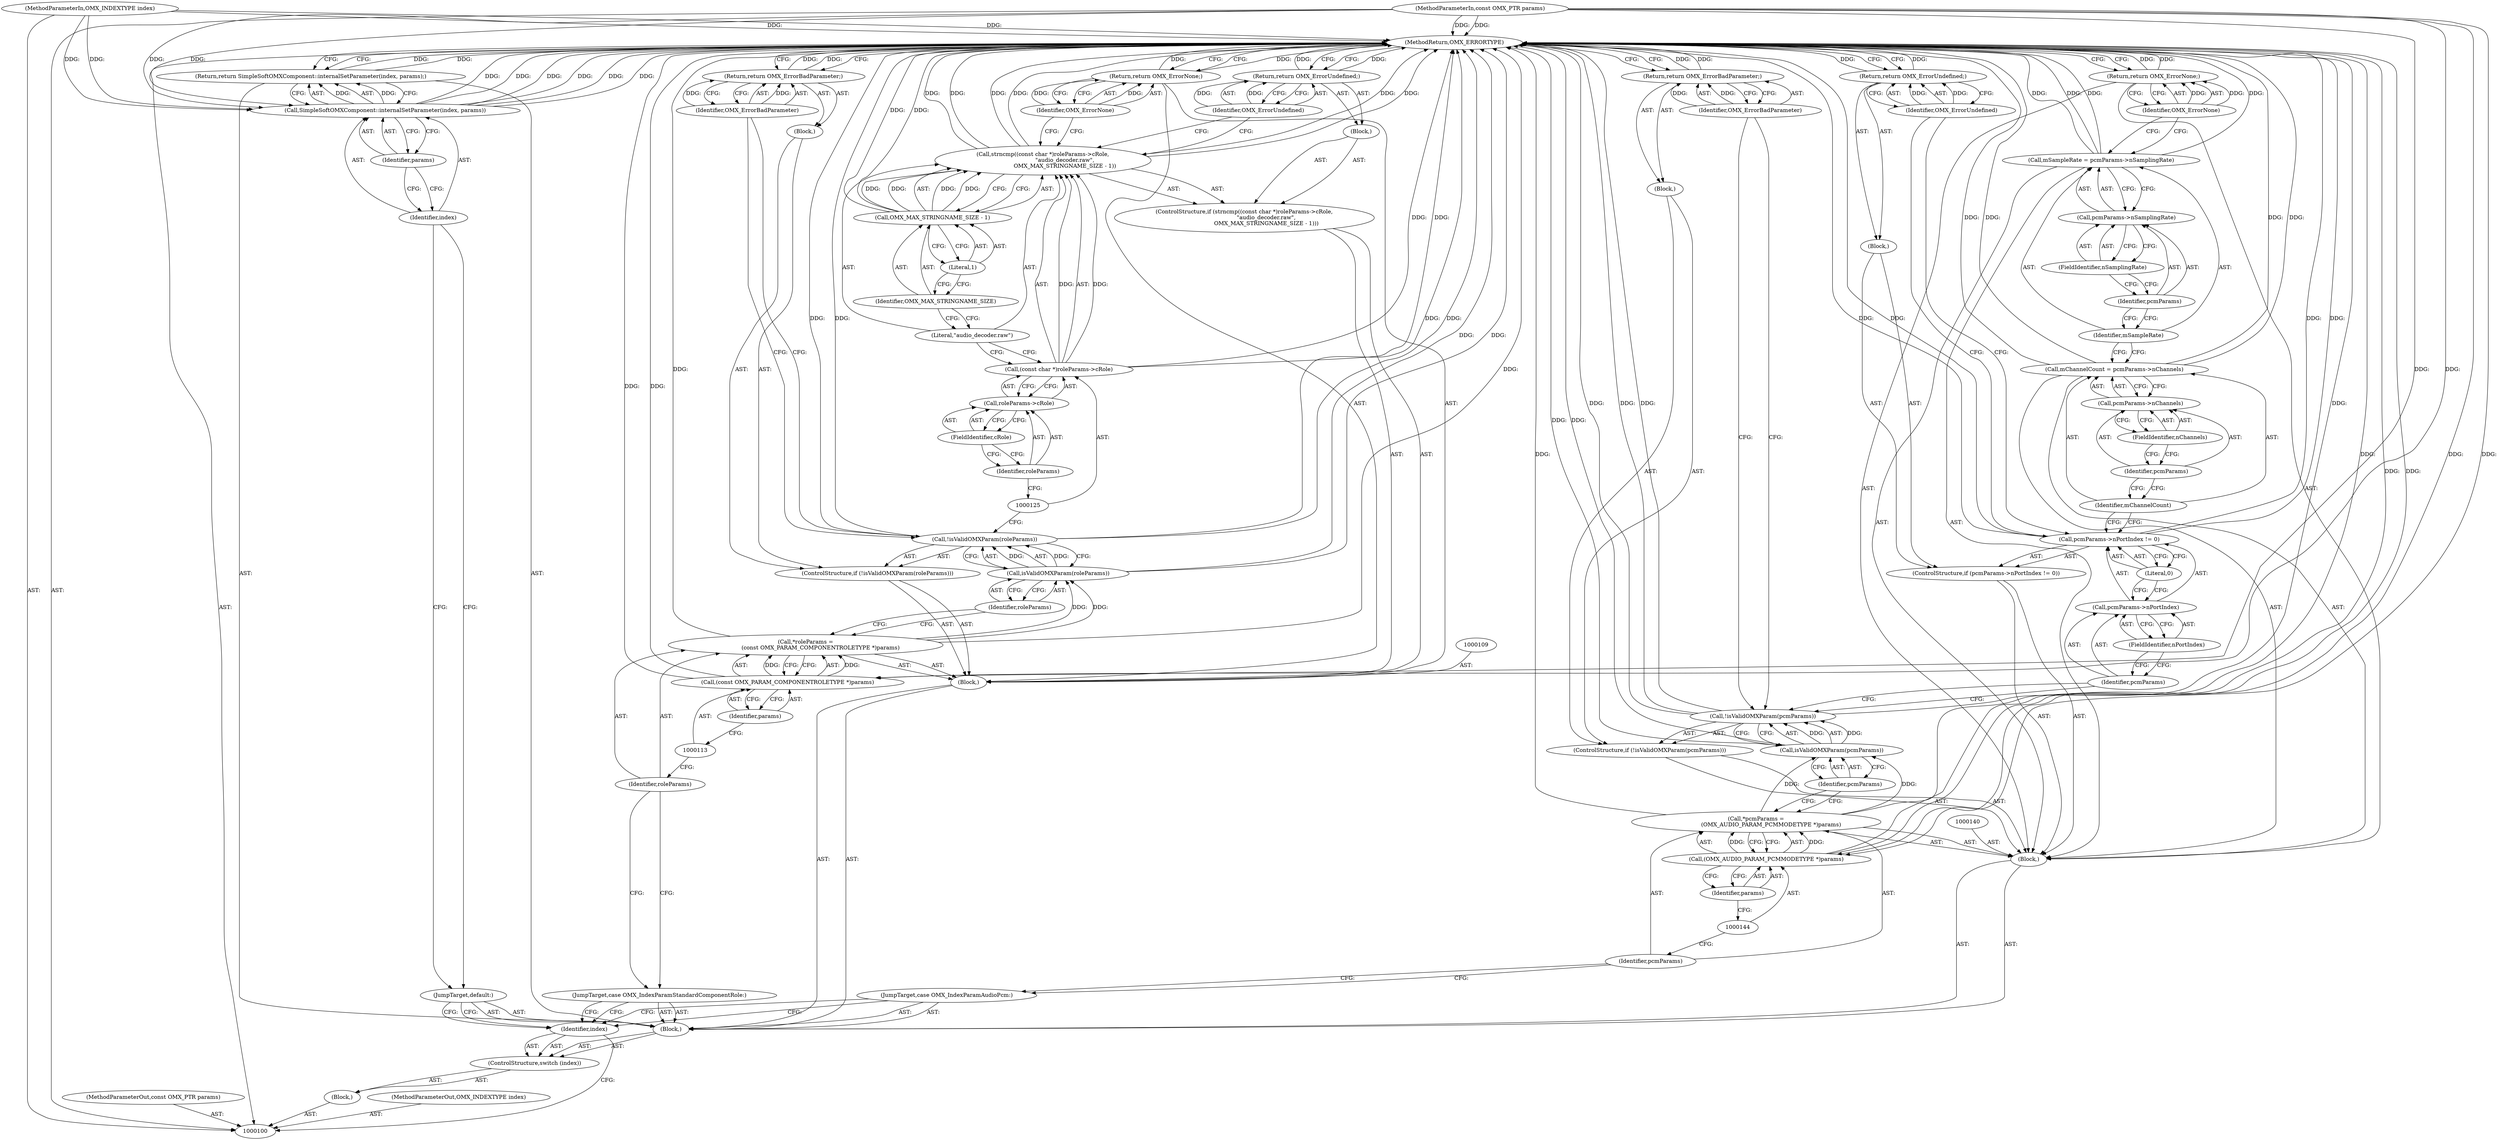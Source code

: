 digraph "0_Android_295c883fe3105b19bcd0f9e07d54c6b589fc5bff_33" {
"1000179" [label="(MethodReturn,OMX_ERRORTYPE)"];
"1000115" [label="(ControlStructure,if (!isValidOMXParam(roleParams)))"];
"1000116" [label="(Call,!isValidOMXParam(roleParams))"];
"1000117" [label="(Call,isValidOMXParam(roleParams))"];
"1000118" [label="(Identifier,roleParams)"];
"1000119" [label="(Block,)"];
"1000120" [label="(Return,return OMX_ErrorBadParameter;)"];
"1000121" [label="(Identifier,OMX_ErrorBadParameter)"];
"1000122" [label="(ControlStructure,if (strncmp((const char *)roleParams->cRole,\n                         \"audio_decoder.raw\",\n                         OMX_MAX_STRINGNAME_SIZE - 1)))"];
"1000123" [label="(Call,strncmp((const char *)roleParams->cRole,\n                         \"audio_decoder.raw\",\n                         OMX_MAX_STRINGNAME_SIZE - 1))"];
"1000124" [label="(Call,(const char *)roleParams->cRole)"];
"1000126" [label="(Call,roleParams->cRole)"];
"1000127" [label="(Identifier,roleParams)"];
"1000128" [label="(FieldIdentifier,cRole)"];
"1000129" [label="(Literal,\"audio_decoder.raw\")"];
"1000130" [label="(Call,OMX_MAX_STRINGNAME_SIZE - 1)"];
"1000131" [label="(Identifier,OMX_MAX_STRINGNAME_SIZE)"];
"1000132" [label="(Literal,1)"];
"1000133" [label="(Block,)"];
"1000134" [label="(Return,return OMX_ErrorUndefined;)"];
"1000135" [label="(Identifier,OMX_ErrorUndefined)"];
"1000102" [label="(MethodParameterIn,const OMX_PTR params)"];
"1000235" [label="(MethodParameterOut,const OMX_PTR params)"];
"1000103" [label="(Block,)"];
"1000101" [label="(MethodParameterIn,OMX_INDEXTYPE index)"];
"1000234" [label="(MethodParameterOut,OMX_INDEXTYPE index)"];
"1000136" [label="(Return,return OMX_ErrorNone;)"];
"1000137" [label="(Identifier,OMX_ErrorNone)"];
"1000138" [label="(JumpTarget,case OMX_IndexParamAudioPcm:)"];
"1000139" [label="(Block,)"];
"1000141" [label="(Call,*pcmParams =\n                 (OMX_AUDIO_PARAM_PCMMODETYPE *)params)"];
"1000142" [label="(Identifier,pcmParams)"];
"1000143" [label="(Call,(OMX_AUDIO_PARAM_PCMMODETYPE *)params)"];
"1000145" [label="(Identifier,params)"];
"1000146" [label="(ControlStructure,if (!isValidOMXParam(pcmParams)))"];
"1000147" [label="(Call,!isValidOMXParam(pcmParams))"];
"1000148" [label="(Call,isValidOMXParam(pcmParams))"];
"1000149" [label="(Identifier,pcmParams)"];
"1000150" [label="(Block,)"];
"1000104" [label="(ControlStructure,switch (index))"];
"1000106" [label="(Block,)"];
"1000105" [label="(Identifier,index)"];
"1000151" [label="(Return,return OMX_ErrorBadParameter;)"];
"1000152" [label="(Identifier,OMX_ErrorBadParameter)"];
"1000153" [label="(ControlStructure,if (pcmParams->nPortIndex != 0))"];
"1000154" [label="(Call,pcmParams->nPortIndex != 0)"];
"1000155" [label="(Call,pcmParams->nPortIndex)"];
"1000156" [label="(Identifier,pcmParams)"];
"1000157" [label="(FieldIdentifier,nPortIndex)"];
"1000158" [label="(Literal,0)"];
"1000159" [label="(Block,)"];
"1000160" [label="(Return,return OMX_ErrorUndefined;)"];
"1000161" [label="(Identifier,OMX_ErrorUndefined)"];
"1000162" [label="(Call,mChannelCount = pcmParams->nChannels)"];
"1000163" [label="(Identifier,mChannelCount)"];
"1000164" [label="(Call,pcmParams->nChannels)"];
"1000165" [label="(Identifier,pcmParams)"];
"1000166" [label="(FieldIdentifier,nChannels)"];
"1000167" [label="(Call,mSampleRate = pcmParams->nSamplingRate)"];
"1000168" [label="(Identifier,mSampleRate)"];
"1000169" [label="(Call,pcmParams->nSamplingRate)"];
"1000170" [label="(Identifier,pcmParams)"];
"1000171" [label="(FieldIdentifier,nSamplingRate)"];
"1000107" [label="(JumpTarget,case OMX_IndexParamStandardComponentRole:)"];
"1000172" [label="(Return,return OMX_ErrorNone;)"];
"1000173" [label="(Identifier,OMX_ErrorNone)"];
"1000174" [label="(JumpTarget,default:)"];
"1000175" [label="(Return,return SimpleSoftOMXComponent::internalSetParameter(index, params);)"];
"1000177" [label="(Identifier,index)"];
"1000178" [label="(Identifier,params)"];
"1000176" [label="(Call,SimpleSoftOMXComponent::internalSetParameter(index, params))"];
"1000108" [label="(Block,)"];
"1000110" [label="(Call,*roleParams =\n                 (const OMX_PARAM_COMPONENTROLETYPE *)params)"];
"1000111" [label="(Identifier,roleParams)"];
"1000112" [label="(Call,(const OMX_PARAM_COMPONENTROLETYPE *)params)"];
"1000114" [label="(Identifier,params)"];
"1000179" -> "1000100"  [label="AST: "];
"1000179" -> "1000120"  [label="CFG: "];
"1000179" -> "1000134"  [label="CFG: "];
"1000179" -> "1000136"  [label="CFG: "];
"1000179" -> "1000151"  [label="CFG: "];
"1000179" -> "1000160"  [label="CFG: "];
"1000179" -> "1000172"  [label="CFG: "];
"1000179" -> "1000175"  [label="CFG: "];
"1000136" -> "1000179"  [label="DDG: "];
"1000134" -> "1000179"  [label="DDG: "];
"1000120" -> "1000179"  [label="DDG: "];
"1000172" -> "1000179"  [label="DDG: "];
"1000167" -> "1000179"  [label="DDG: "];
"1000167" -> "1000179"  [label="DDG: "];
"1000112" -> "1000179"  [label="DDG: "];
"1000117" -> "1000179"  [label="DDG: "];
"1000154" -> "1000179"  [label="DDG: "];
"1000154" -> "1000179"  [label="DDG: "];
"1000176" -> "1000179"  [label="DDG: "];
"1000176" -> "1000179"  [label="DDG: "];
"1000176" -> "1000179"  [label="DDG: "];
"1000116" -> "1000179"  [label="DDG: "];
"1000116" -> "1000179"  [label="DDG: "];
"1000123" -> "1000179"  [label="DDG: "];
"1000123" -> "1000179"  [label="DDG: "];
"1000123" -> "1000179"  [label="DDG: "];
"1000162" -> "1000179"  [label="DDG: "];
"1000162" -> "1000179"  [label="DDG: "];
"1000124" -> "1000179"  [label="DDG: "];
"1000148" -> "1000179"  [label="DDG: "];
"1000147" -> "1000179"  [label="DDG: "];
"1000147" -> "1000179"  [label="DDG: "];
"1000102" -> "1000179"  [label="DDG: "];
"1000110" -> "1000179"  [label="DDG: "];
"1000101" -> "1000179"  [label="DDG: "];
"1000141" -> "1000179"  [label="DDG: "];
"1000143" -> "1000179"  [label="DDG: "];
"1000130" -> "1000179"  [label="DDG: "];
"1000175" -> "1000179"  [label="DDG: "];
"1000151" -> "1000179"  [label="DDG: "];
"1000160" -> "1000179"  [label="DDG: "];
"1000115" -> "1000108"  [label="AST: "];
"1000116" -> "1000115"  [label="AST: "];
"1000119" -> "1000115"  [label="AST: "];
"1000116" -> "1000115"  [label="AST: "];
"1000116" -> "1000117"  [label="CFG: "];
"1000117" -> "1000116"  [label="AST: "];
"1000121" -> "1000116"  [label="CFG: "];
"1000125" -> "1000116"  [label="CFG: "];
"1000116" -> "1000179"  [label="DDG: "];
"1000116" -> "1000179"  [label="DDG: "];
"1000117" -> "1000116"  [label="DDG: "];
"1000117" -> "1000116"  [label="AST: "];
"1000117" -> "1000118"  [label="CFG: "];
"1000118" -> "1000117"  [label="AST: "];
"1000116" -> "1000117"  [label="CFG: "];
"1000117" -> "1000179"  [label="DDG: "];
"1000117" -> "1000116"  [label="DDG: "];
"1000110" -> "1000117"  [label="DDG: "];
"1000118" -> "1000117"  [label="AST: "];
"1000118" -> "1000110"  [label="CFG: "];
"1000117" -> "1000118"  [label="CFG: "];
"1000119" -> "1000115"  [label="AST: "];
"1000120" -> "1000119"  [label="AST: "];
"1000120" -> "1000119"  [label="AST: "];
"1000120" -> "1000121"  [label="CFG: "];
"1000121" -> "1000120"  [label="AST: "];
"1000179" -> "1000120"  [label="CFG: "];
"1000120" -> "1000179"  [label="DDG: "];
"1000121" -> "1000120"  [label="DDG: "];
"1000121" -> "1000120"  [label="AST: "];
"1000121" -> "1000116"  [label="CFG: "];
"1000120" -> "1000121"  [label="CFG: "];
"1000121" -> "1000120"  [label="DDG: "];
"1000122" -> "1000108"  [label="AST: "];
"1000123" -> "1000122"  [label="AST: "];
"1000133" -> "1000122"  [label="AST: "];
"1000123" -> "1000122"  [label="AST: "];
"1000123" -> "1000130"  [label="CFG: "];
"1000124" -> "1000123"  [label="AST: "];
"1000129" -> "1000123"  [label="AST: "];
"1000130" -> "1000123"  [label="AST: "];
"1000135" -> "1000123"  [label="CFG: "];
"1000137" -> "1000123"  [label="CFG: "];
"1000123" -> "1000179"  [label="DDG: "];
"1000123" -> "1000179"  [label="DDG: "];
"1000123" -> "1000179"  [label="DDG: "];
"1000124" -> "1000123"  [label="DDG: "];
"1000130" -> "1000123"  [label="DDG: "];
"1000130" -> "1000123"  [label="DDG: "];
"1000124" -> "1000123"  [label="AST: "];
"1000124" -> "1000126"  [label="CFG: "];
"1000125" -> "1000124"  [label="AST: "];
"1000126" -> "1000124"  [label="AST: "];
"1000129" -> "1000124"  [label="CFG: "];
"1000124" -> "1000179"  [label="DDG: "];
"1000124" -> "1000123"  [label="DDG: "];
"1000126" -> "1000124"  [label="AST: "];
"1000126" -> "1000128"  [label="CFG: "];
"1000127" -> "1000126"  [label="AST: "];
"1000128" -> "1000126"  [label="AST: "];
"1000124" -> "1000126"  [label="CFG: "];
"1000127" -> "1000126"  [label="AST: "];
"1000127" -> "1000125"  [label="CFG: "];
"1000128" -> "1000127"  [label="CFG: "];
"1000128" -> "1000126"  [label="AST: "];
"1000128" -> "1000127"  [label="CFG: "];
"1000126" -> "1000128"  [label="CFG: "];
"1000129" -> "1000123"  [label="AST: "];
"1000129" -> "1000124"  [label="CFG: "];
"1000131" -> "1000129"  [label="CFG: "];
"1000130" -> "1000123"  [label="AST: "];
"1000130" -> "1000132"  [label="CFG: "];
"1000131" -> "1000130"  [label="AST: "];
"1000132" -> "1000130"  [label="AST: "];
"1000123" -> "1000130"  [label="CFG: "];
"1000130" -> "1000179"  [label="DDG: "];
"1000130" -> "1000123"  [label="DDG: "];
"1000130" -> "1000123"  [label="DDG: "];
"1000131" -> "1000130"  [label="AST: "];
"1000131" -> "1000129"  [label="CFG: "];
"1000132" -> "1000131"  [label="CFG: "];
"1000132" -> "1000130"  [label="AST: "];
"1000132" -> "1000131"  [label="CFG: "];
"1000130" -> "1000132"  [label="CFG: "];
"1000133" -> "1000122"  [label="AST: "];
"1000134" -> "1000133"  [label="AST: "];
"1000134" -> "1000133"  [label="AST: "];
"1000134" -> "1000135"  [label="CFG: "];
"1000135" -> "1000134"  [label="AST: "];
"1000179" -> "1000134"  [label="CFG: "];
"1000134" -> "1000179"  [label="DDG: "];
"1000135" -> "1000134"  [label="DDG: "];
"1000135" -> "1000134"  [label="AST: "];
"1000135" -> "1000123"  [label="CFG: "];
"1000134" -> "1000135"  [label="CFG: "];
"1000135" -> "1000134"  [label="DDG: "];
"1000102" -> "1000100"  [label="AST: "];
"1000102" -> "1000179"  [label="DDG: "];
"1000102" -> "1000112"  [label="DDG: "];
"1000102" -> "1000143"  [label="DDG: "];
"1000102" -> "1000176"  [label="DDG: "];
"1000235" -> "1000100"  [label="AST: "];
"1000103" -> "1000100"  [label="AST: "];
"1000104" -> "1000103"  [label="AST: "];
"1000101" -> "1000100"  [label="AST: "];
"1000101" -> "1000179"  [label="DDG: "];
"1000101" -> "1000176"  [label="DDG: "];
"1000234" -> "1000100"  [label="AST: "];
"1000136" -> "1000108"  [label="AST: "];
"1000136" -> "1000137"  [label="CFG: "];
"1000137" -> "1000136"  [label="AST: "];
"1000179" -> "1000136"  [label="CFG: "];
"1000136" -> "1000179"  [label="DDG: "];
"1000137" -> "1000136"  [label="DDG: "];
"1000137" -> "1000136"  [label="AST: "];
"1000137" -> "1000123"  [label="CFG: "];
"1000136" -> "1000137"  [label="CFG: "];
"1000137" -> "1000136"  [label="DDG: "];
"1000138" -> "1000106"  [label="AST: "];
"1000138" -> "1000105"  [label="CFG: "];
"1000142" -> "1000138"  [label="CFG: "];
"1000139" -> "1000106"  [label="AST: "];
"1000140" -> "1000139"  [label="AST: "];
"1000141" -> "1000139"  [label="AST: "];
"1000146" -> "1000139"  [label="AST: "];
"1000153" -> "1000139"  [label="AST: "];
"1000162" -> "1000139"  [label="AST: "];
"1000167" -> "1000139"  [label="AST: "];
"1000172" -> "1000139"  [label="AST: "];
"1000141" -> "1000139"  [label="AST: "];
"1000141" -> "1000143"  [label="CFG: "];
"1000142" -> "1000141"  [label="AST: "];
"1000143" -> "1000141"  [label="AST: "];
"1000149" -> "1000141"  [label="CFG: "];
"1000141" -> "1000179"  [label="DDG: "];
"1000143" -> "1000141"  [label="DDG: "];
"1000141" -> "1000148"  [label="DDG: "];
"1000142" -> "1000141"  [label="AST: "];
"1000142" -> "1000138"  [label="CFG: "];
"1000144" -> "1000142"  [label="CFG: "];
"1000143" -> "1000141"  [label="AST: "];
"1000143" -> "1000145"  [label="CFG: "];
"1000144" -> "1000143"  [label="AST: "];
"1000145" -> "1000143"  [label="AST: "];
"1000141" -> "1000143"  [label="CFG: "];
"1000143" -> "1000179"  [label="DDG: "];
"1000143" -> "1000141"  [label="DDG: "];
"1000102" -> "1000143"  [label="DDG: "];
"1000145" -> "1000143"  [label="AST: "];
"1000145" -> "1000144"  [label="CFG: "];
"1000143" -> "1000145"  [label="CFG: "];
"1000146" -> "1000139"  [label="AST: "];
"1000147" -> "1000146"  [label="AST: "];
"1000150" -> "1000146"  [label="AST: "];
"1000147" -> "1000146"  [label="AST: "];
"1000147" -> "1000148"  [label="CFG: "];
"1000148" -> "1000147"  [label="AST: "];
"1000152" -> "1000147"  [label="CFG: "];
"1000156" -> "1000147"  [label="CFG: "];
"1000147" -> "1000179"  [label="DDG: "];
"1000147" -> "1000179"  [label="DDG: "];
"1000148" -> "1000147"  [label="DDG: "];
"1000148" -> "1000147"  [label="AST: "];
"1000148" -> "1000149"  [label="CFG: "];
"1000149" -> "1000148"  [label="AST: "];
"1000147" -> "1000148"  [label="CFG: "];
"1000148" -> "1000179"  [label="DDG: "];
"1000148" -> "1000147"  [label="DDG: "];
"1000141" -> "1000148"  [label="DDG: "];
"1000149" -> "1000148"  [label="AST: "];
"1000149" -> "1000141"  [label="CFG: "];
"1000148" -> "1000149"  [label="CFG: "];
"1000150" -> "1000146"  [label="AST: "];
"1000151" -> "1000150"  [label="AST: "];
"1000104" -> "1000103"  [label="AST: "];
"1000105" -> "1000104"  [label="AST: "];
"1000106" -> "1000104"  [label="AST: "];
"1000106" -> "1000104"  [label="AST: "];
"1000107" -> "1000106"  [label="AST: "];
"1000108" -> "1000106"  [label="AST: "];
"1000138" -> "1000106"  [label="AST: "];
"1000139" -> "1000106"  [label="AST: "];
"1000174" -> "1000106"  [label="AST: "];
"1000175" -> "1000106"  [label="AST: "];
"1000105" -> "1000104"  [label="AST: "];
"1000105" -> "1000100"  [label="CFG: "];
"1000107" -> "1000105"  [label="CFG: "];
"1000138" -> "1000105"  [label="CFG: "];
"1000174" -> "1000105"  [label="CFG: "];
"1000151" -> "1000150"  [label="AST: "];
"1000151" -> "1000152"  [label="CFG: "];
"1000152" -> "1000151"  [label="AST: "];
"1000179" -> "1000151"  [label="CFG: "];
"1000151" -> "1000179"  [label="DDG: "];
"1000152" -> "1000151"  [label="DDG: "];
"1000152" -> "1000151"  [label="AST: "];
"1000152" -> "1000147"  [label="CFG: "];
"1000151" -> "1000152"  [label="CFG: "];
"1000152" -> "1000151"  [label="DDG: "];
"1000153" -> "1000139"  [label="AST: "];
"1000154" -> "1000153"  [label="AST: "];
"1000159" -> "1000153"  [label="AST: "];
"1000154" -> "1000153"  [label="AST: "];
"1000154" -> "1000158"  [label="CFG: "];
"1000155" -> "1000154"  [label="AST: "];
"1000158" -> "1000154"  [label="AST: "];
"1000161" -> "1000154"  [label="CFG: "];
"1000163" -> "1000154"  [label="CFG: "];
"1000154" -> "1000179"  [label="DDG: "];
"1000154" -> "1000179"  [label="DDG: "];
"1000155" -> "1000154"  [label="AST: "];
"1000155" -> "1000157"  [label="CFG: "];
"1000156" -> "1000155"  [label="AST: "];
"1000157" -> "1000155"  [label="AST: "];
"1000158" -> "1000155"  [label="CFG: "];
"1000156" -> "1000155"  [label="AST: "];
"1000156" -> "1000147"  [label="CFG: "];
"1000157" -> "1000156"  [label="CFG: "];
"1000157" -> "1000155"  [label="AST: "];
"1000157" -> "1000156"  [label="CFG: "];
"1000155" -> "1000157"  [label="CFG: "];
"1000158" -> "1000154"  [label="AST: "];
"1000158" -> "1000155"  [label="CFG: "];
"1000154" -> "1000158"  [label="CFG: "];
"1000159" -> "1000153"  [label="AST: "];
"1000160" -> "1000159"  [label="AST: "];
"1000160" -> "1000159"  [label="AST: "];
"1000160" -> "1000161"  [label="CFG: "];
"1000161" -> "1000160"  [label="AST: "];
"1000179" -> "1000160"  [label="CFG: "];
"1000160" -> "1000179"  [label="DDG: "];
"1000161" -> "1000160"  [label="DDG: "];
"1000161" -> "1000160"  [label="AST: "];
"1000161" -> "1000154"  [label="CFG: "];
"1000160" -> "1000161"  [label="CFG: "];
"1000161" -> "1000160"  [label="DDG: "];
"1000162" -> "1000139"  [label="AST: "];
"1000162" -> "1000164"  [label="CFG: "];
"1000163" -> "1000162"  [label="AST: "];
"1000164" -> "1000162"  [label="AST: "];
"1000168" -> "1000162"  [label="CFG: "];
"1000162" -> "1000179"  [label="DDG: "];
"1000162" -> "1000179"  [label="DDG: "];
"1000163" -> "1000162"  [label="AST: "];
"1000163" -> "1000154"  [label="CFG: "];
"1000165" -> "1000163"  [label="CFG: "];
"1000164" -> "1000162"  [label="AST: "];
"1000164" -> "1000166"  [label="CFG: "];
"1000165" -> "1000164"  [label="AST: "];
"1000166" -> "1000164"  [label="AST: "];
"1000162" -> "1000164"  [label="CFG: "];
"1000165" -> "1000164"  [label="AST: "];
"1000165" -> "1000163"  [label="CFG: "];
"1000166" -> "1000165"  [label="CFG: "];
"1000166" -> "1000164"  [label="AST: "];
"1000166" -> "1000165"  [label="CFG: "];
"1000164" -> "1000166"  [label="CFG: "];
"1000167" -> "1000139"  [label="AST: "];
"1000167" -> "1000169"  [label="CFG: "];
"1000168" -> "1000167"  [label="AST: "];
"1000169" -> "1000167"  [label="AST: "];
"1000173" -> "1000167"  [label="CFG: "];
"1000167" -> "1000179"  [label="DDG: "];
"1000167" -> "1000179"  [label="DDG: "];
"1000168" -> "1000167"  [label="AST: "];
"1000168" -> "1000162"  [label="CFG: "];
"1000170" -> "1000168"  [label="CFG: "];
"1000169" -> "1000167"  [label="AST: "];
"1000169" -> "1000171"  [label="CFG: "];
"1000170" -> "1000169"  [label="AST: "];
"1000171" -> "1000169"  [label="AST: "];
"1000167" -> "1000169"  [label="CFG: "];
"1000170" -> "1000169"  [label="AST: "];
"1000170" -> "1000168"  [label="CFG: "];
"1000171" -> "1000170"  [label="CFG: "];
"1000171" -> "1000169"  [label="AST: "];
"1000171" -> "1000170"  [label="CFG: "];
"1000169" -> "1000171"  [label="CFG: "];
"1000107" -> "1000106"  [label="AST: "];
"1000107" -> "1000105"  [label="CFG: "];
"1000111" -> "1000107"  [label="CFG: "];
"1000172" -> "1000139"  [label="AST: "];
"1000172" -> "1000173"  [label="CFG: "];
"1000173" -> "1000172"  [label="AST: "];
"1000179" -> "1000172"  [label="CFG: "];
"1000172" -> "1000179"  [label="DDG: "];
"1000173" -> "1000172"  [label="DDG: "];
"1000173" -> "1000172"  [label="AST: "];
"1000173" -> "1000167"  [label="CFG: "];
"1000172" -> "1000173"  [label="CFG: "];
"1000173" -> "1000172"  [label="DDG: "];
"1000174" -> "1000106"  [label="AST: "];
"1000174" -> "1000105"  [label="CFG: "];
"1000177" -> "1000174"  [label="CFG: "];
"1000175" -> "1000106"  [label="AST: "];
"1000175" -> "1000176"  [label="CFG: "];
"1000176" -> "1000175"  [label="AST: "];
"1000179" -> "1000175"  [label="CFG: "];
"1000175" -> "1000179"  [label="DDG: "];
"1000176" -> "1000175"  [label="DDG: "];
"1000177" -> "1000176"  [label="AST: "];
"1000177" -> "1000174"  [label="CFG: "];
"1000178" -> "1000177"  [label="CFG: "];
"1000178" -> "1000176"  [label="AST: "];
"1000178" -> "1000177"  [label="CFG: "];
"1000176" -> "1000178"  [label="CFG: "];
"1000176" -> "1000175"  [label="AST: "];
"1000176" -> "1000178"  [label="CFG: "];
"1000177" -> "1000176"  [label="AST: "];
"1000178" -> "1000176"  [label="AST: "];
"1000175" -> "1000176"  [label="CFG: "];
"1000176" -> "1000179"  [label="DDG: "];
"1000176" -> "1000179"  [label="DDG: "];
"1000176" -> "1000179"  [label="DDG: "];
"1000176" -> "1000175"  [label="DDG: "];
"1000101" -> "1000176"  [label="DDG: "];
"1000102" -> "1000176"  [label="DDG: "];
"1000108" -> "1000106"  [label="AST: "];
"1000109" -> "1000108"  [label="AST: "];
"1000110" -> "1000108"  [label="AST: "];
"1000115" -> "1000108"  [label="AST: "];
"1000122" -> "1000108"  [label="AST: "];
"1000136" -> "1000108"  [label="AST: "];
"1000110" -> "1000108"  [label="AST: "];
"1000110" -> "1000112"  [label="CFG: "];
"1000111" -> "1000110"  [label="AST: "];
"1000112" -> "1000110"  [label="AST: "];
"1000118" -> "1000110"  [label="CFG: "];
"1000110" -> "1000179"  [label="DDG: "];
"1000112" -> "1000110"  [label="DDG: "];
"1000110" -> "1000117"  [label="DDG: "];
"1000111" -> "1000110"  [label="AST: "];
"1000111" -> "1000107"  [label="CFG: "];
"1000113" -> "1000111"  [label="CFG: "];
"1000112" -> "1000110"  [label="AST: "];
"1000112" -> "1000114"  [label="CFG: "];
"1000113" -> "1000112"  [label="AST: "];
"1000114" -> "1000112"  [label="AST: "];
"1000110" -> "1000112"  [label="CFG: "];
"1000112" -> "1000179"  [label="DDG: "];
"1000112" -> "1000110"  [label="DDG: "];
"1000102" -> "1000112"  [label="DDG: "];
"1000114" -> "1000112"  [label="AST: "];
"1000114" -> "1000113"  [label="CFG: "];
"1000112" -> "1000114"  [label="CFG: "];
}
